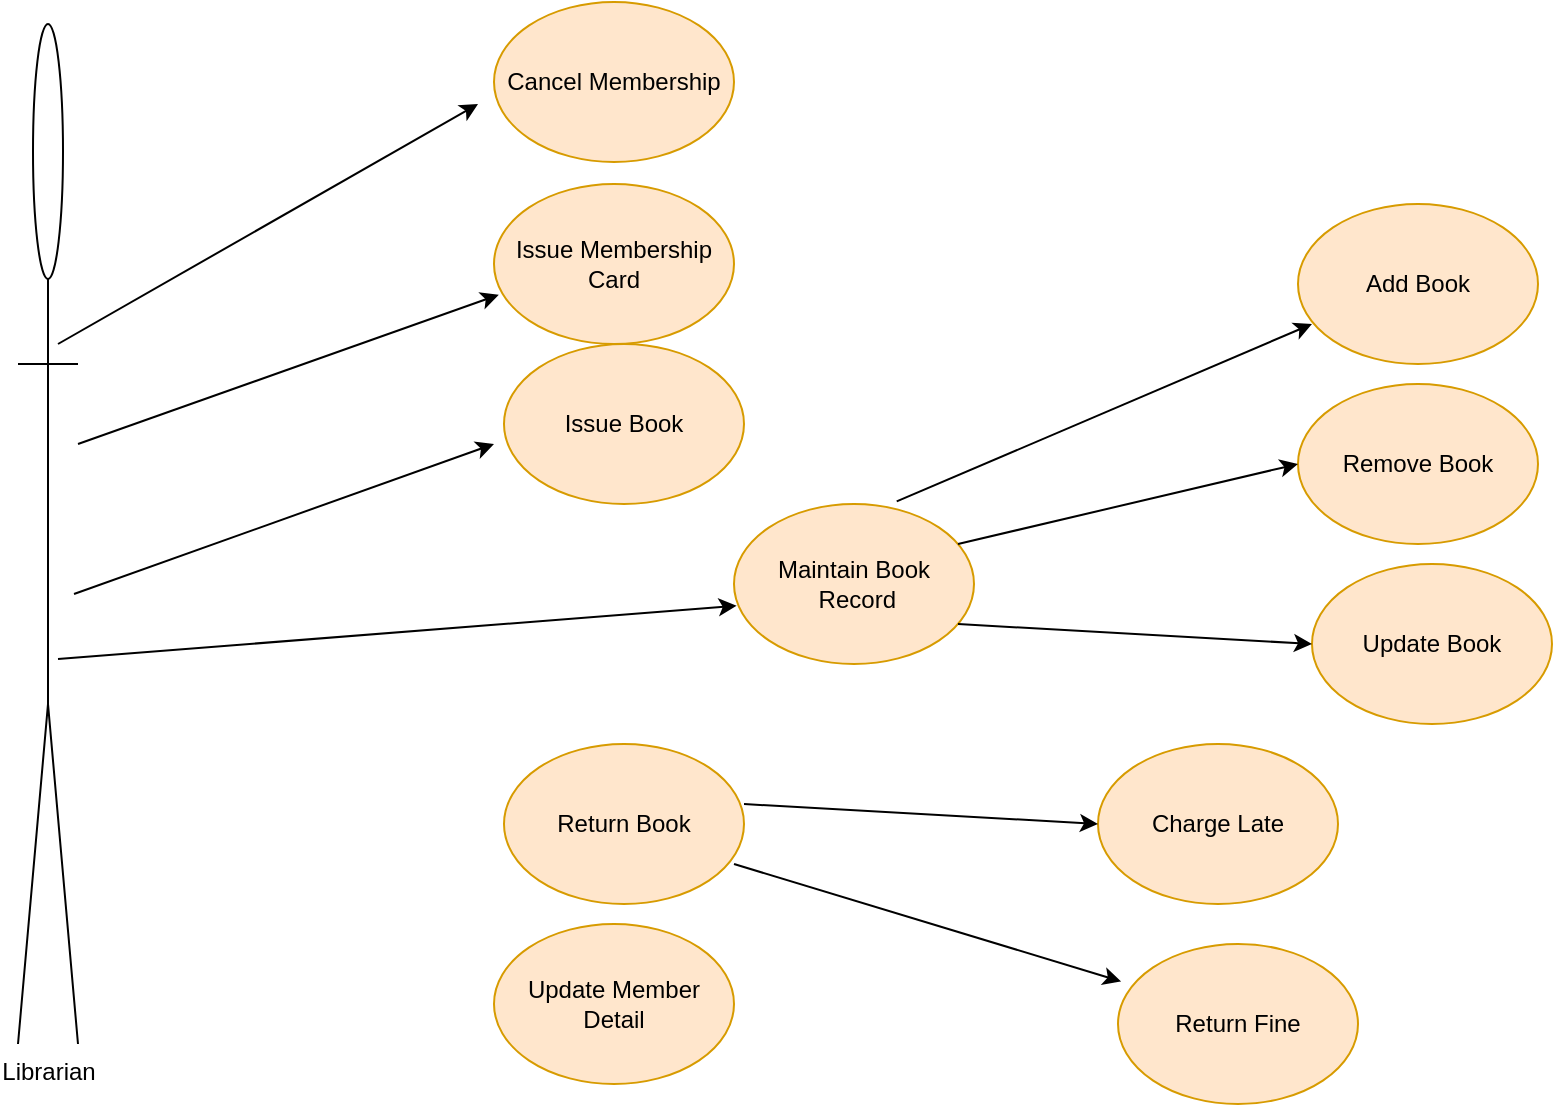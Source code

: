 <mxfile version="21.3.8" type="device" pages="3">
  <diagram name="Librarian " id="4z5xVrTkmvjwsIQtV63P">
    <mxGraphModel dx="1292" dy="605" grid="1" gridSize="10" guides="1" tooltips="1" connect="1" arrows="1" fold="1" page="1" pageScale="1" pageWidth="850" pageHeight="1100" math="0" shadow="0">
      <root>
        <mxCell id="0" />
        <mxCell id="1" parent="0" />
        <mxCell id="g9mIRtQmPd2xS8MklQOe-5" value="Librarian" style="shape=umlActor;verticalLabelPosition=bottom;verticalAlign=top;html=1;outlineConnect=0;" vertex="1" parent="1">
          <mxGeometry x="50" y="110" width="30" height="510" as="geometry" />
        </mxCell>
        <mxCell id="g9mIRtQmPd2xS8MklQOe-6" value="Cancel Membership" style="ellipse;whiteSpace=wrap;html=1;fillColor=#ffe6cc;strokeColor=#d79b00;" vertex="1" parent="1">
          <mxGeometry x="288" y="99" width="120" height="80" as="geometry" />
        </mxCell>
        <mxCell id="g9mIRtQmPd2xS8MklQOe-7" value="Issue Membership Card" style="ellipse;whiteSpace=wrap;html=1;fillColor=#ffe6cc;strokeColor=#d79b00;" vertex="1" parent="1">
          <mxGeometry x="288" y="190" width="120" height="80" as="geometry" />
        </mxCell>
        <mxCell id="g9mIRtQmPd2xS8MklQOe-8" value="Issue Book" style="ellipse;whiteSpace=wrap;html=1;fillColor=#ffe6cc;strokeColor=#d79b00;" vertex="1" parent="1">
          <mxGeometry x="293" y="270" width="120" height="80" as="geometry" />
        </mxCell>
        <mxCell id="g9mIRtQmPd2xS8MklQOe-9" value="Return Book" style="ellipse;whiteSpace=wrap;html=1;fillColor=#ffe6cc;strokeColor=#d79b00;" vertex="1" parent="1">
          <mxGeometry x="293" y="470" width="120" height="80" as="geometry" />
        </mxCell>
        <mxCell id="g9mIRtQmPd2xS8MklQOe-10" value="Update Member Detail" style="ellipse;whiteSpace=wrap;html=1;fillColor=#ffe6cc;strokeColor=#d79b00;" vertex="1" parent="1">
          <mxGeometry x="288" y="560" width="120" height="80" as="geometry" />
        </mxCell>
        <mxCell id="g9mIRtQmPd2xS8MklQOe-11" value="Maintain Book&lt;br&gt;&amp;nbsp;Record" style="ellipse;whiteSpace=wrap;html=1;fillColor=#ffe6cc;strokeColor=#d79b00;" vertex="1" parent="1">
          <mxGeometry x="408" y="350" width="120" height="80" as="geometry" />
        </mxCell>
        <mxCell id="g9mIRtQmPd2xS8MklQOe-12" value="Add Book" style="ellipse;whiteSpace=wrap;html=1;fillColor=#ffe6cc;strokeColor=#d79b00;" vertex="1" parent="1">
          <mxGeometry x="690" y="200" width="120" height="80" as="geometry" />
        </mxCell>
        <mxCell id="g9mIRtQmPd2xS8MklQOe-13" value="Remove Book" style="ellipse;whiteSpace=wrap;html=1;fillColor=#ffe6cc;strokeColor=#d79b00;" vertex="1" parent="1">
          <mxGeometry x="690" y="290" width="120" height="80" as="geometry" />
        </mxCell>
        <mxCell id="g9mIRtQmPd2xS8MklQOe-14" value="Update Book" style="ellipse;whiteSpace=wrap;html=1;fillColor=#ffe6cc;strokeColor=#d79b00;" vertex="1" parent="1">
          <mxGeometry x="697" y="380" width="120" height="80" as="geometry" />
        </mxCell>
        <mxCell id="g9mIRtQmPd2xS8MklQOe-15" value="" style="endArrow=classic;html=1;rounded=0;" edge="1" parent="1">
          <mxGeometry width="50" height="50" relative="1" as="geometry">
            <mxPoint x="70" y="270" as="sourcePoint" />
            <mxPoint x="280" y="150" as="targetPoint" />
          </mxGeometry>
        </mxCell>
        <mxCell id="g9mIRtQmPd2xS8MklQOe-16" value="" style="endArrow=classic;html=1;rounded=0;entryX=0.02;entryY=0.692;entryDx=0;entryDy=0;entryPerimeter=0;" edge="1" parent="1" target="g9mIRtQmPd2xS8MklQOe-7">
          <mxGeometry width="50" height="50" relative="1" as="geometry">
            <mxPoint x="80" y="320" as="sourcePoint" />
            <mxPoint x="270" y="220" as="targetPoint" />
          </mxGeometry>
        </mxCell>
        <mxCell id="g9mIRtQmPd2xS8MklQOe-17" value="" style="endArrow=classic;html=1;rounded=0;entryX=0.02;entryY=0.692;entryDx=0;entryDy=0;entryPerimeter=0;" edge="1" parent="1">
          <mxGeometry width="50" height="50" relative="1" as="geometry">
            <mxPoint x="78" y="395" as="sourcePoint" />
            <mxPoint x="288" y="320" as="targetPoint" />
          </mxGeometry>
        </mxCell>
        <mxCell id="g9mIRtQmPd2xS8MklQOe-18" value="" style="endArrow=classic;html=1;rounded=0;entryX=0.011;entryY=0.636;entryDx=0;entryDy=0;entryPerimeter=0;" edge="1" parent="1" target="g9mIRtQmPd2xS8MklQOe-11">
          <mxGeometry width="50" height="50" relative="1" as="geometry">
            <mxPoint x="70" y="427.5" as="sourcePoint" />
            <mxPoint x="280" y="352.5" as="targetPoint" />
          </mxGeometry>
        </mxCell>
        <mxCell id="g9mIRtQmPd2xS8MklQOe-19" value="" style="endArrow=classic;html=1;rounded=0;entryX=0.02;entryY=0.692;entryDx=0;entryDy=0;entryPerimeter=0;exitX=0.678;exitY=-0.016;exitDx=0;exitDy=0;exitPerimeter=0;" edge="1" parent="1" source="g9mIRtQmPd2xS8MklQOe-11">
          <mxGeometry width="50" height="50" relative="1" as="geometry">
            <mxPoint x="487" y="335" as="sourcePoint" />
            <mxPoint x="697" y="260" as="targetPoint" />
          </mxGeometry>
        </mxCell>
        <mxCell id="g9mIRtQmPd2xS8MklQOe-20" value="" style="endArrow=classic;html=1;rounded=0;exitX=0.678;exitY=-0.016;exitDx=0;exitDy=0;exitPerimeter=0;entryX=0;entryY=0.5;entryDx=0;entryDy=0;" edge="1" parent="1" target="g9mIRtQmPd2xS8MklQOe-13">
          <mxGeometry width="50" height="50" relative="1" as="geometry">
            <mxPoint x="520" y="370" as="sourcePoint" />
            <mxPoint x="671" y="321" as="targetPoint" />
          </mxGeometry>
        </mxCell>
        <mxCell id="g9mIRtQmPd2xS8MklQOe-21" value="" style="endArrow=classic;html=1;rounded=0;exitX=0.678;exitY=-0.016;exitDx=0;exitDy=0;exitPerimeter=0;entryX=0;entryY=0.5;entryDx=0;entryDy=0;" edge="1" parent="1" target="g9mIRtQmPd2xS8MklQOe-14">
          <mxGeometry width="50" height="50" relative="1" as="geometry">
            <mxPoint x="520" y="410" as="sourcePoint" />
            <mxPoint x="690" y="370" as="targetPoint" />
          </mxGeometry>
        </mxCell>
        <mxCell id="g9mIRtQmPd2xS8MklQOe-22" value="Charge Late" style="ellipse;whiteSpace=wrap;html=1;fillColor=#ffe6cc;strokeColor=#d79b00;" vertex="1" parent="1">
          <mxGeometry x="590" y="470" width="120" height="80" as="geometry" />
        </mxCell>
        <mxCell id="g9mIRtQmPd2xS8MklQOe-23" value="Return Fine" style="ellipse;whiteSpace=wrap;html=1;fillColor=#ffe6cc;strokeColor=#d79b00;" vertex="1" parent="1">
          <mxGeometry x="600" y="570" width="120" height="80" as="geometry" />
        </mxCell>
        <mxCell id="g9mIRtQmPd2xS8MklQOe-24" value="" style="endArrow=classic;html=1;rounded=0;exitX=0.678;exitY=-0.016;exitDx=0;exitDy=0;exitPerimeter=0;entryX=0;entryY=0.5;entryDx=0;entryDy=0;" edge="1" parent="1">
          <mxGeometry width="50" height="50" relative="1" as="geometry">
            <mxPoint x="413" y="500" as="sourcePoint" />
            <mxPoint x="590" y="510" as="targetPoint" />
          </mxGeometry>
        </mxCell>
        <mxCell id="g9mIRtQmPd2xS8MklQOe-25" value="" style="endArrow=classic;html=1;rounded=0;exitX=0.678;exitY=-0.016;exitDx=0;exitDy=0;exitPerimeter=0;entryX=0.013;entryY=0.234;entryDx=0;entryDy=0;entryPerimeter=0;" edge="1" parent="1" target="g9mIRtQmPd2xS8MklQOe-23">
          <mxGeometry width="50" height="50" relative="1" as="geometry">
            <mxPoint x="408" y="530" as="sourcePoint" />
            <mxPoint x="585" y="540" as="targetPoint" />
          </mxGeometry>
        </mxCell>
      </root>
    </mxGraphModel>
  </diagram>
  <diagram id="0YTbXbtSmibvAaB3CGsE" name="Member">
    <mxGraphModel dx="738" dy="346" grid="1" gridSize="10" guides="1" tooltips="1" connect="1" arrows="1" fold="1" page="1" pageScale="1" pageWidth="850" pageHeight="1100" math="0" shadow="0">
      <root>
        <mxCell id="0" />
        <mxCell id="1" parent="0" />
        <mxCell id="zzboSMzcUAJYb3Vwh90X-2" value="Member" style="shape=umlActor;verticalLabelPosition=bottom;verticalAlign=top;html=1;outlineConnect=0;" vertex="1" parent="1">
          <mxGeometry x="100" y="130" width="30" height="300" as="geometry" />
        </mxCell>
        <mxCell id="zzboSMzcUAJYb3Vwh90X-3" value="Inquiry for membership" style="ellipse;whiteSpace=wrap;html=1;fillColor=#1ba1e2;fontColor=#ffffff;strokeColor=#006EAF;" vertex="1" parent="1">
          <mxGeometry x="350" y="150" width="160" height="60" as="geometry" />
        </mxCell>
        <mxCell id="zzboSMzcUAJYb3Vwh90X-5" value="Request for book issue" style="ellipse;whiteSpace=wrap;html=1;fillColor=#1ba1e2;fontColor=#ffffff;strokeColor=#006EAF;" vertex="1" parent="1">
          <mxGeometry x="350" y="220" width="160" height="60" as="geometry" />
        </mxCell>
        <mxCell id="zzboSMzcUAJYb3Vwh90X-6" value="Request for book return" style="ellipse;whiteSpace=wrap;html=1;fillColor=#1ba1e2;fontColor=#ffffff;strokeColor=#006EAF;" vertex="1" parent="1">
          <mxGeometry x="345" y="290" width="160" height="60" as="geometry" />
        </mxCell>
        <mxCell id="zzboSMzcUAJYb3Vwh90X-7" value="Search Book" style="ellipse;whiteSpace=wrap;html=1;fillColor=#1ba1e2;fontColor=#ffffff;strokeColor=#006EAF;" vertex="1" parent="1">
          <mxGeometry x="350" y="370" width="160" height="60" as="geometry" />
        </mxCell>
        <mxCell id="zzboSMzcUAJYb3Vwh90X-8" value="" style="endArrow=classic;html=1;rounded=0;entryX=0.003;entryY=0.682;entryDx=0;entryDy=0;entryPerimeter=0;" edge="1" parent="1" target="zzboSMzcUAJYb3Vwh90X-3">
          <mxGeometry width="50" height="50" relative="1" as="geometry">
            <mxPoint x="120" y="270" as="sourcePoint" />
            <mxPoint x="170" y="220" as="targetPoint" />
          </mxGeometry>
        </mxCell>
        <mxCell id="zzboSMzcUAJYb3Vwh90X-9" value="" style="endArrow=classic;html=1;rounded=0;entryX=0;entryY=0.5;entryDx=0;entryDy=0;" edge="1" parent="1" target="zzboSMzcUAJYb3Vwh90X-5">
          <mxGeometry width="50" height="50" relative="1" as="geometry">
            <mxPoint x="115" y="299" as="sourcePoint" />
            <mxPoint x="345" y="220" as="targetPoint" />
          </mxGeometry>
        </mxCell>
        <mxCell id="zzboSMzcUAJYb3Vwh90X-10" value="" style="endArrow=classic;html=1;rounded=0;" edge="1" parent="1">
          <mxGeometry width="50" height="50" relative="1" as="geometry">
            <mxPoint x="115" y="329" as="sourcePoint" />
            <mxPoint x="340" y="320" as="targetPoint" />
          </mxGeometry>
        </mxCell>
        <mxCell id="zzboSMzcUAJYb3Vwh90X-11" value="" style="endArrow=classic;html=1;rounded=0;entryX=0;entryY=0.5;entryDx=0;entryDy=0;" edge="1" parent="1" target="zzboSMzcUAJYb3Vwh90X-7">
          <mxGeometry width="50" height="50" relative="1" as="geometry">
            <mxPoint x="125" y="339" as="sourcePoint" />
            <mxPoint x="350" y="330" as="targetPoint" />
          </mxGeometry>
        </mxCell>
      </root>
    </mxGraphModel>
  </diagram>
  <diagram id="lqfC1PjzzTobM70PeqtB" name="ERD">
    <mxGraphModel dx="1292" dy="605" grid="1" gridSize="10" guides="1" tooltips="1" connect="1" arrows="1" fold="1" page="1" pageScale="1" pageWidth="850" pageHeight="1100" math="0" shadow="0">
      <root>
        <mxCell id="0" />
        <mxCell id="1" parent="0" />
      </root>
    </mxGraphModel>
  </diagram>
</mxfile>
